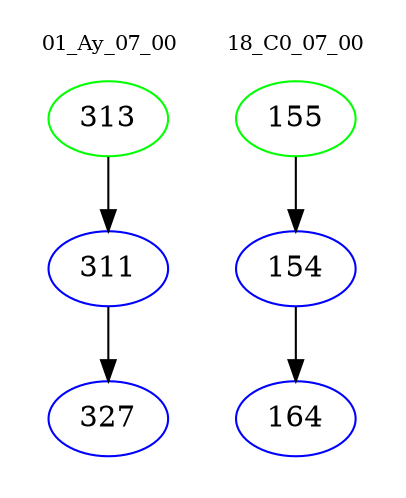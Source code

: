 digraph{
subgraph cluster_0 {
color = white
label = "01_Ay_07_00";
fontsize=10;
T0_313 [label="313", color="green"]
T0_313 -> T0_311 [color="black"]
T0_311 [label="311", color="blue"]
T0_311 -> T0_327 [color="black"]
T0_327 [label="327", color="blue"]
}
subgraph cluster_1 {
color = white
label = "18_C0_07_00";
fontsize=10;
T1_155 [label="155", color="green"]
T1_155 -> T1_154 [color="black"]
T1_154 [label="154", color="blue"]
T1_154 -> T1_164 [color="black"]
T1_164 [label="164", color="blue"]
}
}
